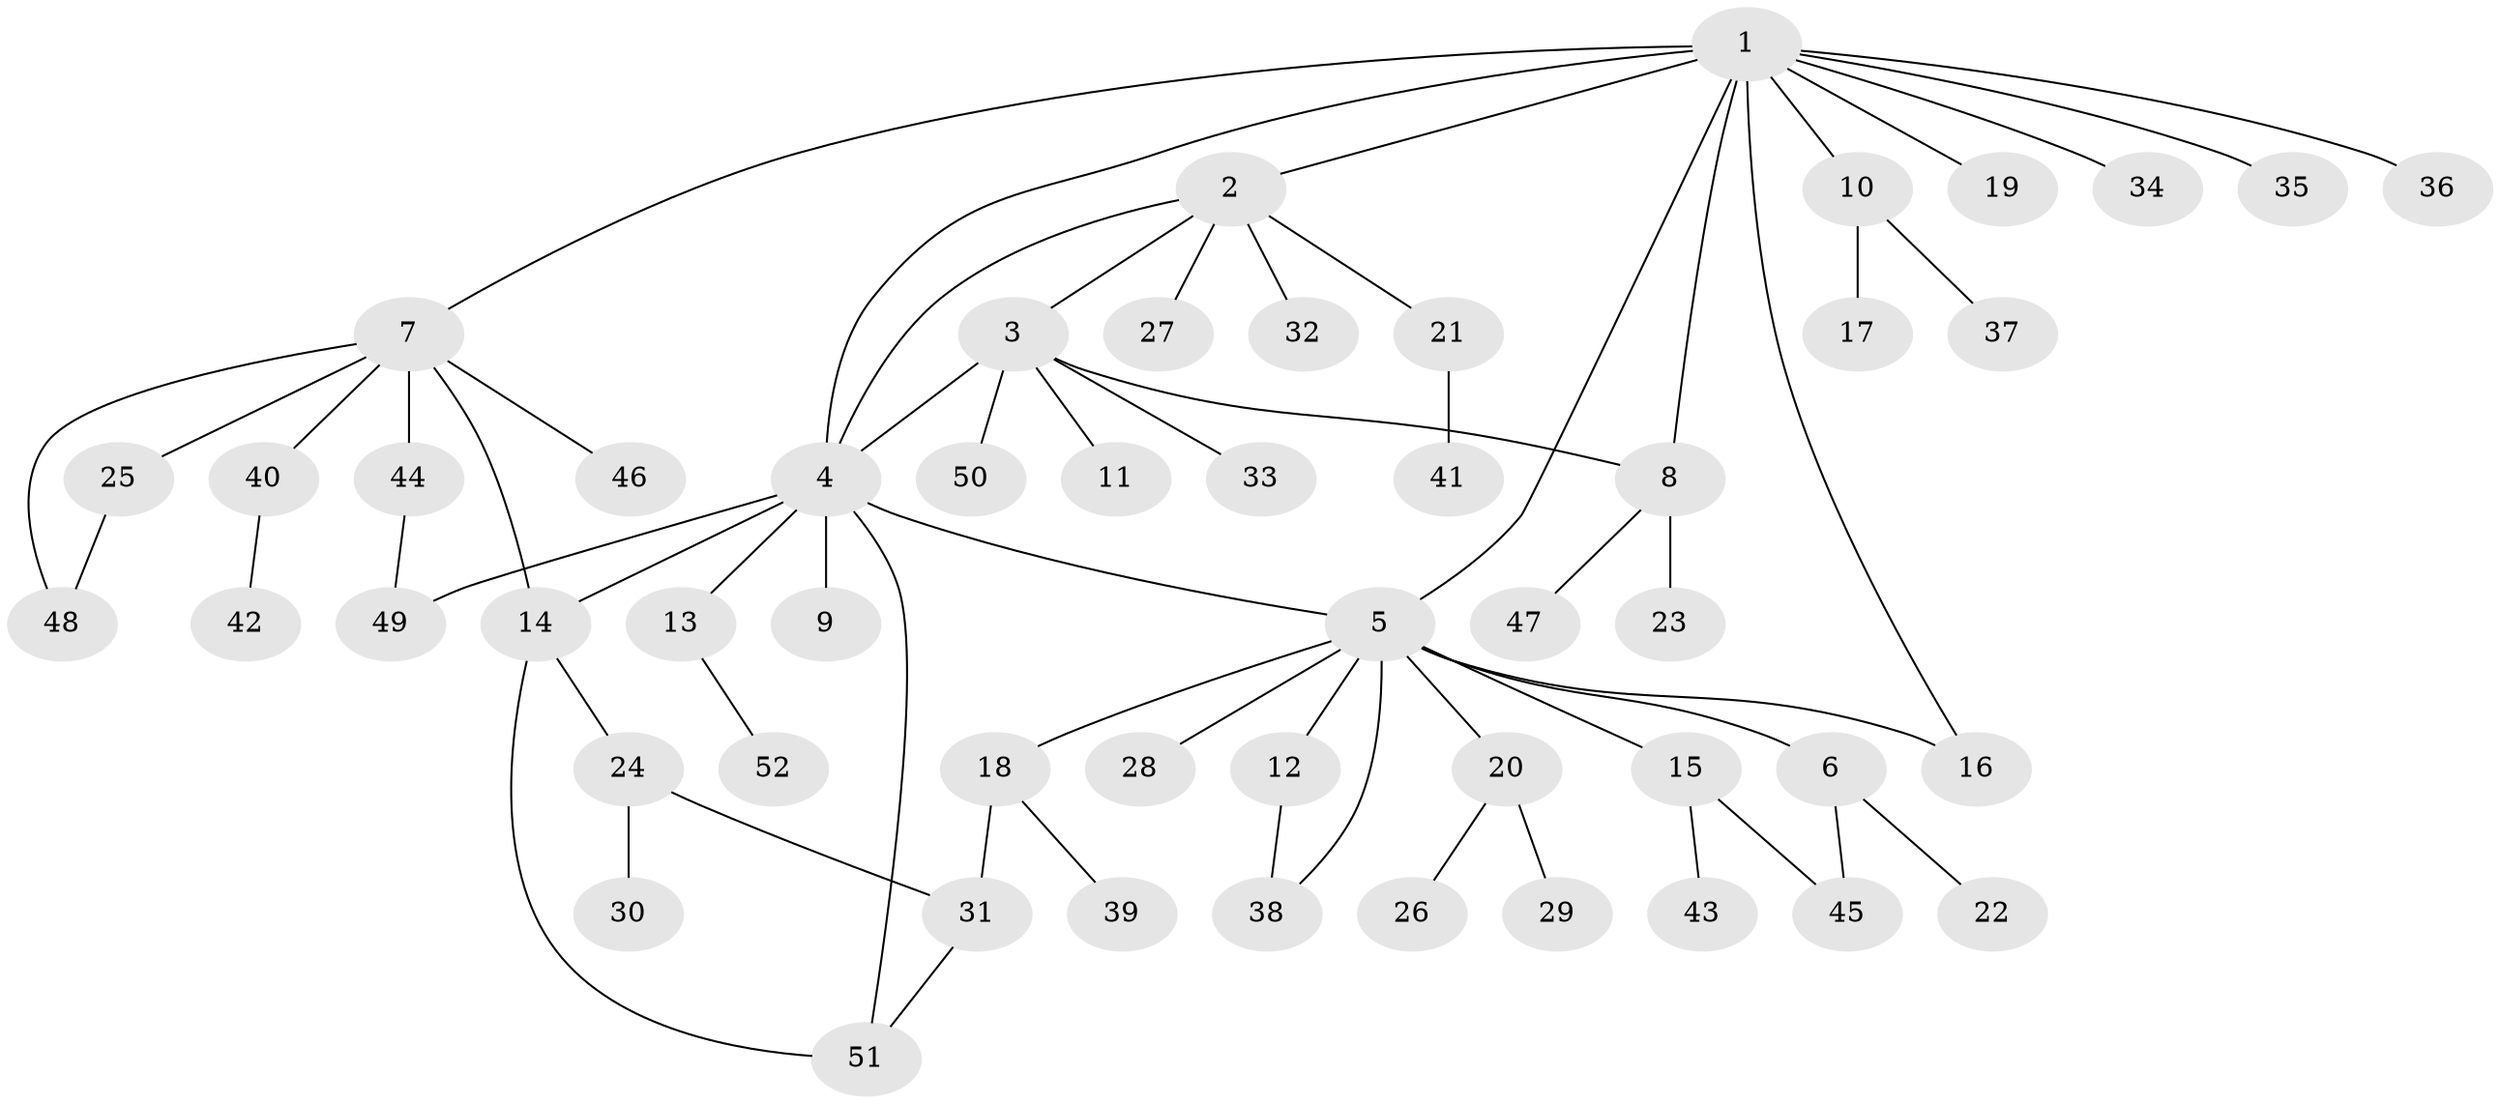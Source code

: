 // coarse degree distribution, {10: 0.05555555555555555, 5: 0.05555555555555555, 9: 0.027777777777777776, 6: 0.027777777777777776, 3: 0.05555555555555555, 1: 0.5277777777777778, 2: 0.2222222222222222, 4: 0.027777777777777776}
// Generated by graph-tools (version 1.1) at 2025/23/03/03/25 07:23:54]
// undirected, 52 vertices, 64 edges
graph export_dot {
graph [start="1"]
  node [color=gray90,style=filled];
  1;
  2;
  3;
  4;
  5;
  6;
  7;
  8;
  9;
  10;
  11;
  12;
  13;
  14;
  15;
  16;
  17;
  18;
  19;
  20;
  21;
  22;
  23;
  24;
  25;
  26;
  27;
  28;
  29;
  30;
  31;
  32;
  33;
  34;
  35;
  36;
  37;
  38;
  39;
  40;
  41;
  42;
  43;
  44;
  45;
  46;
  47;
  48;
  49;
  50;
  51;
  52;
  1 -- 2;
  1 -- 4;
  1 -- 5;
  1 -- 7;
  1 -- 8;
  1 -- 10;
  1 -- 16;
  1 -- 19;
  1 -- 34;
  1 -- 35;
  1 -- 36;
  2 -- 3;
  2 -- 4;
  2 -- 21;
  2 -- 27;
  2 -- 32;
  3 -- 4;
  3 -- 8;
  3 -- 11;
  3 -- 33;
  3 -- 50;
  4 -- 5;
  4 -- 9;
  4 -- 13;
  4 -- 14;
  4 -- 49;
  4 -- 51;
  5 -- 6;
  5 -- 12;
  5 -- 15;
  5 -- 16;
  5 -- 18;
  5 -- 20;
  5 -- 28;
  5 -- 38;
  6 -- 22;
  6 -- 45;
  7 -- 14;
  7 -- 25;
  7 -- 40;
  7 -- 44;
  7 -- 46;
  7 -- 48;
  8 -- 23;
  8 -- 47;
  10 -- 17;
  10 -- 37;
  12 -- 38;
  13 -- 52;
  14 -- 24;
  14 -- 51;
  15 -- 43;
  15 -- 45;
  18 -- 31;
  18 -- 39;
  20 -- 26;
  20 -- 29;
  21 -- 41;
  24 -- 30;
  24 -- 31;
  25 -- 48;
  31 -- 51;
  40 -- 42;
  44 -- 49;
}
